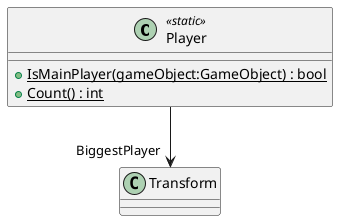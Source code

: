 @startuml
class Player <<static>> {
    + {static} IsMainPlayer(gameObject:GameObject) : bool
    + {static} Count() : int
}
Player --> "BiggestPlayer" Transform
@enduml
